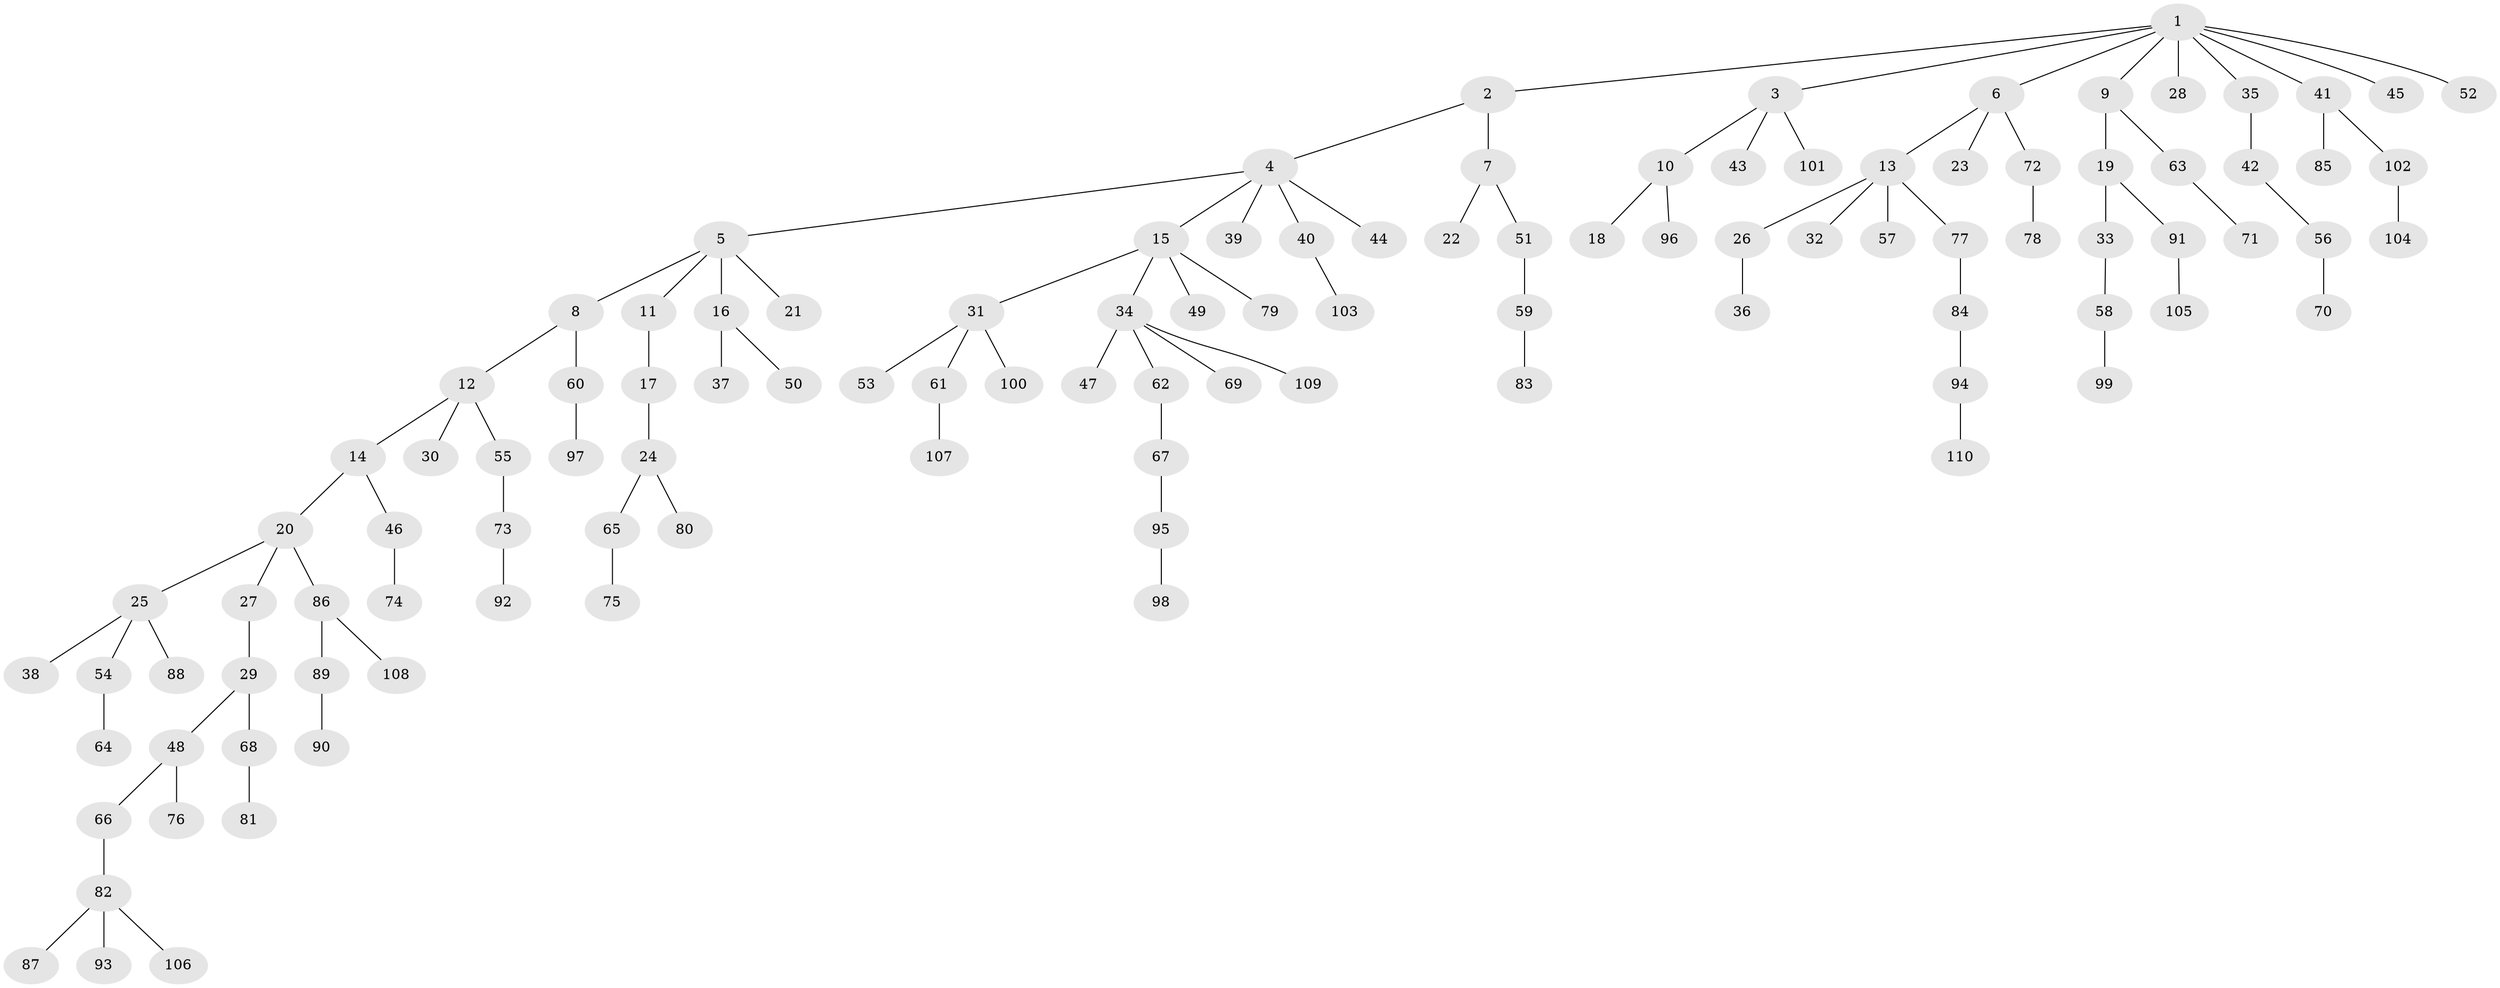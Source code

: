 // Generated by graph-tools (version 1.1) at 2025/36/03/09/25 02:36:42]
// undirected, 110 vertices, 109 edges
graph export_dot {
graph [start="1"]
  node [color=gray90,style=filled];
  1;
  2;
  3;
  4;
  5;
  6;
  7;
  8;
  9;
  10;
  11;
  12;
  13;
  14;
  15;
  16;
  17;
  18;
  19;
  20;
  21;
  22;
  23;
  24;
  25;
  26;
  27;
  28;
  29;
  30;
  31;
  32;
  33;
  34;
  35;
  36;
  37;
  38;
  39;
  40;
  41;
  42;
  43;
  44;
  45;
  46;
  47;
  48;
  49;
  50;
  51;
  52;
  53;
  54;
  55;
  56;
  57;
  58;
  59;
  60;
  61;
  62;
  63;
  64;
  65;
  66;
  67;
  68;
  69;
  70;
  71;
  72;
  73;
  74;
  75;
  76;
  77;
  78;
  79;
  80;
  81;
  82;
  83;
  84;
  85;
  86;
  87;
  88;
  89;
  90;
  91;
  92;
  93;
  94;
  95;
  96;
  97;
  98;
  99;
  100;
  101;
  102;
  103;
  104;
  105;
  106;
  107;
  108;
  109;
  110;
  1 -- 2;
  1 -- 3;
  1 -- 6;
  1 -- 9;
  1 -- 28;
  1 -- 35;
  1 -- 41;
  1 -- 45;
  1 -- 52;
  2 -- 4;
  2 -- 7;
  3 -- 10;
  3 -- 43;
  3 -- 101;
  4 -- 5;
  4 -- 15;
  4 -- 39;
  4 -- 40;
  4 -- 44;
  5 -- 8;
  5 -- 11;
  5 -- 16;
  5 -- 21;
  6 -- 13;
  6 -- 23;
  6 -- 72;
  7 -- 22;
  7 -- 51;
  8 -- 12;
  8 -- 60;
  9 -- 19;
  9 -- 63;
  10 -- 18;
  10 -- 96;
  11 -- 17;
  12 -- 14;
  12 -- 30;
  12 -- 55;
  13 -- 26;
  13 -- 32;
  13 -- 57;
  13 -- 77;
  14 -- 20;
  14 -- 46;
  15 -- 31;
  15 -- 34;
  15 -- 49;
  15 -- 79;
  16 -- 37;
  16 -- 50;
  17 -- 24;
  19 -- 33;
  19 -- 91;
  20 -- 25;
  20 -- 27;
  20 -- 86;
  24 -- 65;
  24 -- 80;
  25 -- 38;
  25 -- 54;
  25 -- 88;
  26 -- 36;
  27 -- 29;
  29 -- 48;
  29 -- 68;
  31 -- 53;
  31 -- 61;
  31 -- 100;
  33 -- 58;
  34 -- 47;
  34 -- 62;
  34 -- 69;
  34 -- 109;
  35 -- 42;
  40 -- 103;
  41 -- 85;
  41 -- 102;
  42 -- 56;
  46 -- 74;
  48 -- 66;
  48 -- 76;
  51 -- 59;
  54 -- 64;
  55 -- 73;
  56 -- 70;
  58 -- 99;
  59 -- 83;
  60 -- 97;
  61 -- 107;
  62 -- 67;
  63 -- 71;
  65 -- 75;
  66 -- 82;
  67 -- 95;
  68 -- 81;
  72 -- 78;
  73 -- 92;
  77 -- 84;
  82 -- 87;
  82 -- 93;
  82 -- 106;
  84 -- 94;
  86 -- 89;
  86 -- 108;
  89 -- 90;
  91 -- 105;
  94 -- 110;
  95 -- 98;
  102 -- 104;
}
